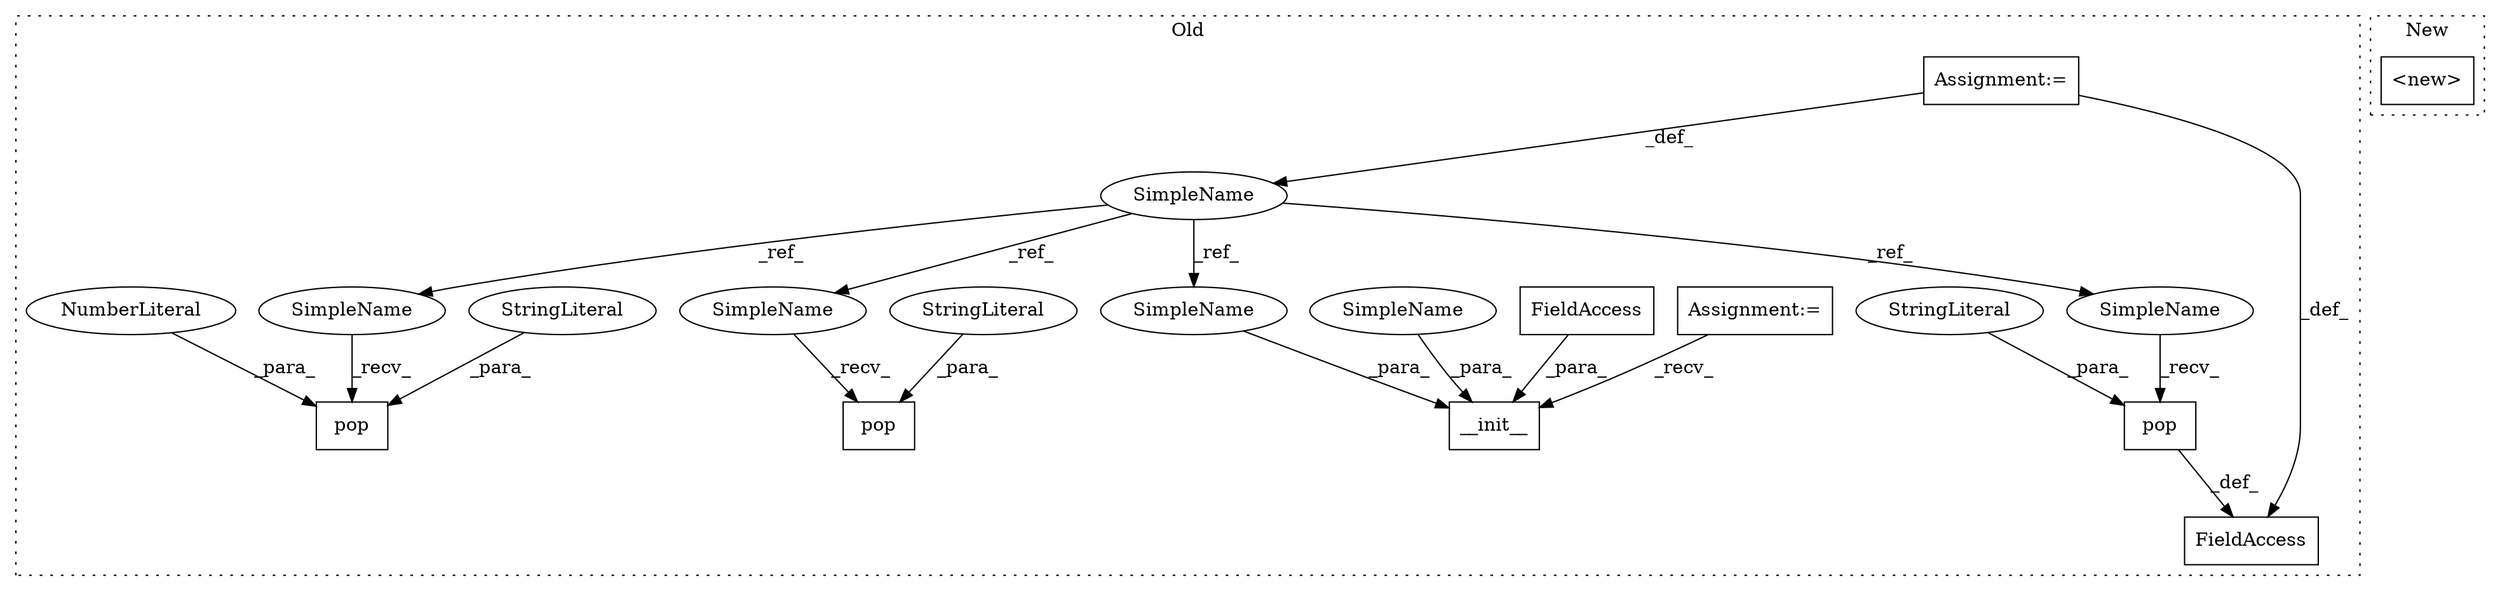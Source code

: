 digraph G {
subgraph cluster0 {
1 [label="pop" a="32" s="26124,26150" l="4,1" shape="box"];
3 [label="StringLiteral" a="45" s="26128" l="17" shape="ellipse"];
4 [label="SimpleName" a="42" s="25919" l="6" shape="ellipse"];
5 [label="__init__" a="32" s="26163,26188" l="9,1" shape="box"];
6 [label="Assignment:=" a="7" s="25919" l="6" shape="box"];
7 [label="Assignment:=" a="7" s="25935" l="4" shape="box"];
8 [label="FieldAccess" a="22" s="26073" l="29" shape="box"];
9 [label="FieldAccess" a="22" s="26177" l="4" shape="box"];
10 [label="pop" a="32" s="25979,25999" l="4,1" shape="box"];
11 [label="NumberLiteral" a="34" s="25998" l="1" shape="ellipse"];
12 [label="pop" a="32" s="26043,26066" l="4,1" shape="box"];
13 [label="StringLiteral" a="45" s="25983" l="14" shape="ellipse"];
14 [label="StringLiteral" a="45" s="26047" l="17" shape="ellipse"];
15 [label="SimpleName" a="42" s="26172" l="4" shape="ellipse"];
16 [label="SimpleName" a="42" s="26117" l="6" shape="ellipse"];
17 [label="SimpleName" a="42" s="26036" l="6" shape="ellipse"];
18 [label="SimpleName" a="42" s="25972" l="6" shape="ellipse"];
19 [label="SimpleName" a="42" s="26182" l="6" shape="ellipse"];
label = "Old";
style="dotted";
}
subgraph cluster1 {
2 [label="<new>" a="46" s="26065" l="8" shape="box"];
label = "New";
style="dotted";
}
1 -> 8 [label="_def_"];
3 -> 1 [label="_para_"];
4 -> 18 [label="_ref_"];
4 -> 19 [label="_ref_"];
4 -> 16 [label="_ref_"];
4 -> 17 [label="_ref_"];
6 -> 8 [label="_def_"];
6 -> 4 [label="_def_"];
7 -> 5 [label="_recv_"];
9 -> 5 [label="_para_"];
11 -> 10 [label="_para_"];
13 -> 10 [label="_para_"];
14 -> 12 [label="_para_"];
15 -> 5 [label="_para_"];
16 -> 1 [label="_recv_"];
17 -> 12 [label="_recv_"];
18 -> 10 [label="_recv_"];
19 -> 5 [label="_para_"];
}